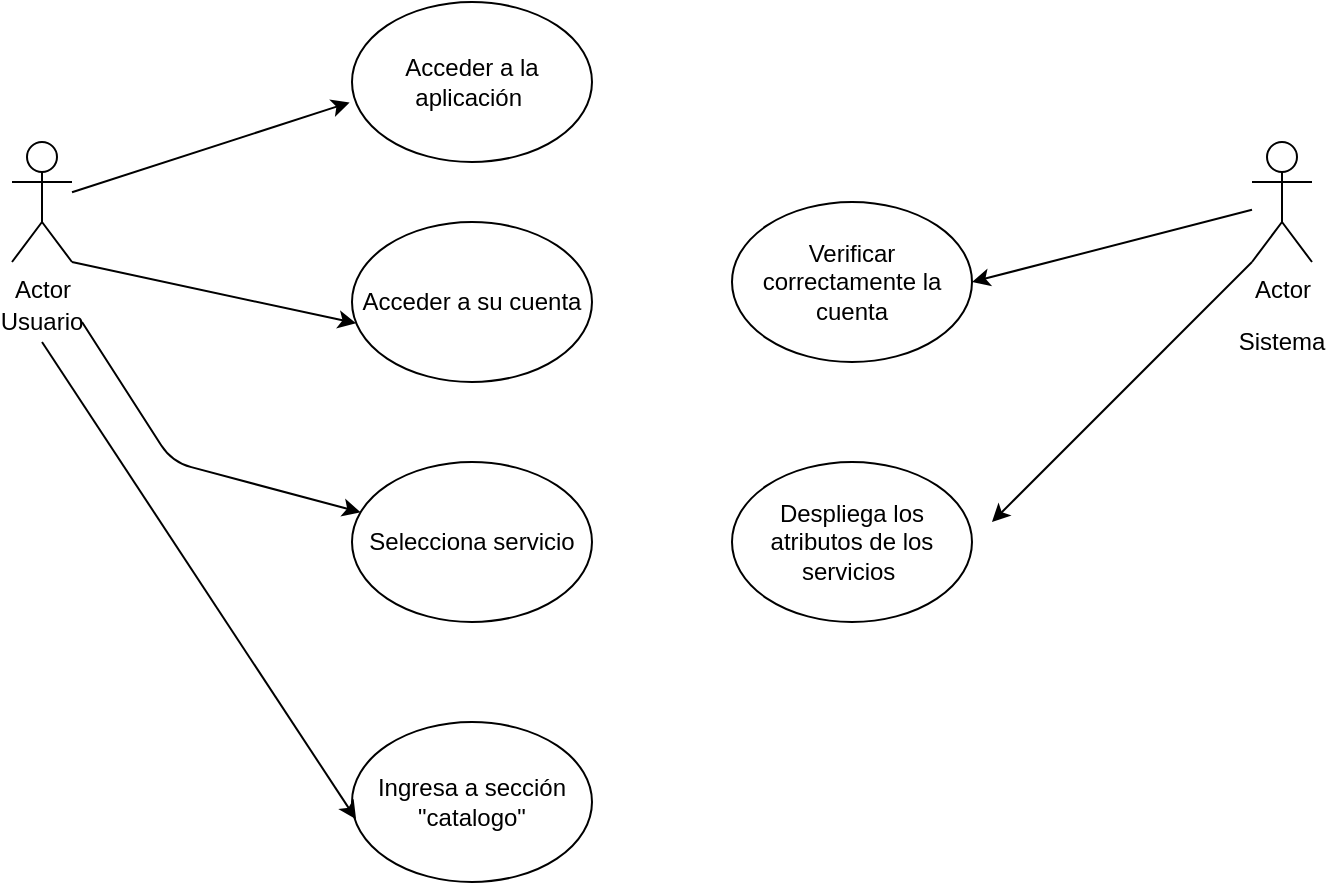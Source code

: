 <mxfile version="13.1.3"><diagram id="1cDXpkFgK2c05h4kByKO" name="Page-1"><mxGraphModel dx="1038" dy="548" grid="1" gridSize="10" guides="1" tooltips="1" connect="1" arrows="1" fold="1" page="1" pageScale="1" pageWidth="827" pageHeight="1169" math="0" shadow="0"><root><mxCell id="0"/><mxCell id="1" parent="0"/><mxCell id="6UxkXeHQmFfYqucau9GO-1" value="Actor" style="shape=umlActor;verticalLabelPosition=bottom;labelBackgroundColor=#ffffff;verticalAlign=top;html=1;outlineConnect=0;" vertex="1" parent="1"><mxGeometry x="770" y="310" width="30" height="60" as="geometry"/></mxCell><mxCell id="6UxkXeHQmFfYqucau9GO-2" value="Actor" style="shape=umlActor;verticalLabelPosition=bottom;labelBackgroundColor=#ffffff;verticalAlign=top;html=1;outlineConnect=0;" vertex="1" parent="1"><mxGeometry x="150" y="310" width="30" height="60" as="geometry"/></mxCell><mxCell id="6UxkXeHQmFfYqucau9GO-4" value="Usuario" style="text;html=1;strokeColor=none;fillColor=none;align=center;verticalAlign=middle;whiteSpace=wrap;rounded=0;" vertex="1" parent="1"><mxGeometry x="145" y="390" width="40" height="20" as="geometry"/></mxCell><mxCell id="6UxkXeHQmFfYqucau9GO-5" value="Sistema" style="text;html=1;strokeColor=none;fillColor=none;align=center;verticalAlign=middle;whiteSpace=wrap;rounded=0;" vertex="1" parent="1"><mxGeometry x="765" y="400" width="40" height="20" as="geometry"/></mxCell><mxCell id="6UxkXeHQmFfYqucau9GO-7" value="Acceder a la aplicación&amp;nbsp;" style="ellipse;whiteSpace=wrap;html=1;" vertex="1" parent="1"><mxGeometry x="320" y="240" width="120" height="80" as="geometry"/></mxCell><mxCell id="6UxkXeHQmFfYqucau9GO-10" value="Acceder a su cuenta" style="ellipse;whiteSpace=wrap;html=1;" vertex="1" parent="1"><mxGeometry x="320" y="350" width="120" height="80" as="geometry"/></mxCell><mxCell id="6UxkXeHQmFfYqucau9GO-13" value="Verificar correctamente la cuenta" style="ellipse;whiteSpace=wrap;html=1;" vertex="1" parent="1"><mxGeometry x="510" y="340" width="120" height="80" as="geometry"/></mxCell><mxCell id="6UxkXeHQmFfYqucau9GO-15" value="Ingresa a sección &quot;catalogo&quot;" style="ellipse;whiteSpace=wrap;html=1;" vertex="1" parent="1"><mxGeometry x="320" y="600" width="120" height="80" as="geometry"/></mxCell><mxCell id="6UxkXeHQmFfYqucau9GO-17" value="Selecciona servicio" style="ellipse;whiteSpace=wrap;html=1;" vertex="1" parent="1"><mxGeometry x="320" y="470" width="120" height="80" as="geometry"/></mxCell><mxCell id="6UxkXeHQmFfYqucau9GO-18" value="Despliega los atributos de los servicios&amp;nbsp;" style="ellipse;whiteSpace=wrap;html=1;" vertex="1" parent="1"><mxGeometry x="510" y="470" width="120" height="80" as="geometry"/></mxCell><mxCell id="6UxkXeHQmFfYqucau9GO-30" value="" style="endArrow=classic;html=1;exitX=0;exitY=0.5;exitDx=0;exitDy=0;" edge="1" parent="1" source="6UxkXeHQmFfYqucau9GO-10"><mxGeometry width="50" height="50" relative="1" as="geometry"><mxPoint x="240" y="330" as="sourcePoint"/><mxPoint x="320" y="390" as="targetPoint"/></mxGeometry></mxCell><mxCell id="6UxkXeHQmFfYqucau9GO-32" value="" style="endArrow=classic;html=1;entryX=-0.01;entryY=0.628;entryDx=0;entryDy=0;entryPerimeter=0;" edge="1" parent="1" source="6UxkXeHQmFfYqucau9GO-2" target="6UxkXeHQmFfYqucau9GO-7"><mxGeometry width="50" height="50" relative="1" as="geometry"><mxPoint x="220" y="360" as="sourcePoint"/><mxPoint x="270" y="310" as="targetPoint"/></mxGeometry></mxCell><mxCell id="6UxkXeHQmFfYqucau9GO-33" value="" style="endArrow=classic;html=1;exitX=1;exitY=1;exitDx=0;exitDy=0;exitPerimeter=0;entryX=0.017;entryY=0.633;entryDx=0;entryDy=0;entryPerimeter=0;" edge="1" parent="1" source="6UxkXeHQmFfYqucau9GO-2" target="6UxkXeHQmFfYqucau9GO-10"><mxGeometry width="50" height="50" relative="1" as="geometry"><mxPoint x="220" y="390" as="sourcePoint"/><mxPoint x="270" y="340" as="targetPoint"/></mxGeometry></mxCell><mxCell id="6UxkXeHQmFfYqucau9GO-34" value="" style="endArrow=classic;html=1;exitX=0;exitY=1;exitDx=0;exitDy=0;exitPerimeter=0;" edge="1" parent="1" source="6UxkXeHQmFfYqucau9GO-1"><mxGeometry width="50" height="50" relative="1" as="geometry"><mxPoint x="700" y="390" as="sourcePoint"/><mxPoint x="640" y="500" as="targetPoint"/></mxGeometry></mxCell><mxCell id="6UxkXeHQmFfYqucau9GO-35" value="" style="endArrow=classic;html=1;entryX=1;entryY=0.5;entryDx=0;entryDy=0;" edge="1" parent="1" source="6UxkXeHQmFfYqucau9GO-1" target="6UxkXeHQmFfYqucau9GO-13"><mxGeometry width="50" height="50" relative="1" as="geometry"><mxPoint x="680" y="370" as="sourcePoint"/><mxPoint x="730" y="320" as="targetPoint"/></mxGeometry></mxCell><mxCell id="6UxkXeHQmFfYqucau9GO-37" value="" style="endArrow=classic;html=1;exitX=1;exitY=0.5;exitDx=0;exitDy=0;" edge="1" parent="1" source="6UxkXeHQmFfYqucau9GO-4" target="6UxkXeHQmFfYqucau9GO-17"><mxGeometry width="50" height="50" relative="1" as="geometry"><mxPoint x="210" y="490" as="sourcePoint"/><mxPoint x="260" y="440" as="targetPoint"/><Array as="points"><mxPoint x="230" y="470"/></Array></mxGeometry></mxCell><mxCell id="6UxkXeHQmFfYqucau9GO-40" value="" style="endArrow=classic;html=1;exitX=0.5;exitY=1;exitDx=0;exitDy=0;entryX=0.017;entryY=0.608;entryDx=0;entryDy=0;entryPerimeter=0;" edge="1" parent="1" source="6UxkXeHQmFfYqucau9GO-4" target="6UxkXeHQmFfYqucau9GO-15"><mxGeometry width="50" height="50" relative="1" as="geometry"><mxPoint x="190" y="585" as="sourcePoint"/><mxPoint x="240" y="535" as="targetPoint"/></mxGeometry></mxCell></root></mxGraphModel></diagram></mxfile>